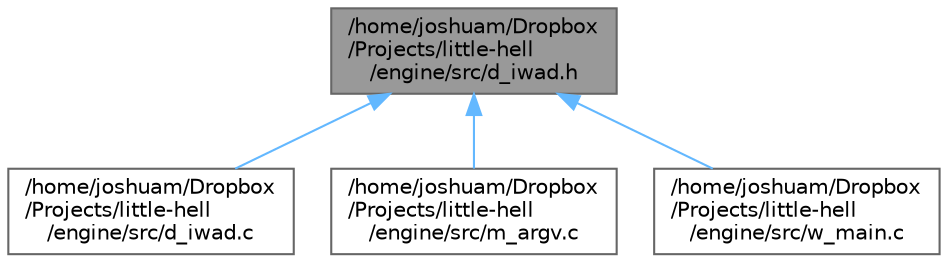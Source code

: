digraph "/home/joshuam/Dropbox/Projects/little-hell/engine/src/d_iwad.h"
{
 // LATEX_PDF_SIZE
  bgcolor="transparent";
  edge [fontname=Helvetica,fontsize=10,labelfontname=Helvetica,labelfontsize=10];
  node [fontname=Helvetica,fontsize=10,shape=box,height=0.2,width=0.4];
  Node1 [label="/home/joshuam/Dropbox\l/Projects/little-hell\l/engine/src/d_iwad.h",height=0.2,width=0.4,color="gray40", fillcolor="grey60", style="filled", fontcolor="black",tooltip=" "];
  Node1 -> Node2 [dir="back",color="steelblue1",style="solid"];
  Node2 [label="/home/joshuam/Dropbox\l/Projects/little-hell\l/engine/src/d_iwad.c",height=0.2,width=0.4,color="grey40", fillcolor="white", style="filled",URL="$d__iwad_8c.html",tooltip=" "];
  Node1 -> Node3 [dir="back",color="steelblue1",style="solid"];
  Node3 [label="/home/joshuam/Dropbox\l/Projects/little-hell\l/engine/src/m_argv.c",height=0.2,width=0.4,color="grey40", fillcolor="white", style="filled",URL="$m__argv_8c.html",tooltip=" "];
  Node1 -> Node4 [dir="back",color="steelblue1",style="solid"];
  Node4 [label="/home/joshuam/Dropbox\l/Projects/little-hell\l/engine/src/w_main.c",height=0.2,width=0.4,color="grey40", fillcolor="white", style="filled",URL="$w__main_8c.html",tooltip=" "];
}
